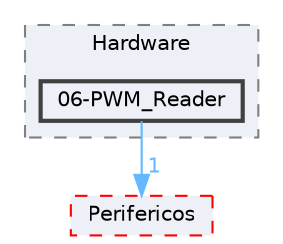 digraph "E:/Agustin/Escritorio/MCUexpresso/KitLPC845-C++/src/Drivers/Hardware/06-PWM_Reader"
{
 // LATEX_PDF_SIZE
  bgcolor="transparent";
  edge [fontname=Helvetica,fontsize=10,labelfontname=Helvetica,labelfontsize=10];
  node [fontname=Helvetica,fontsize=10,shape=box,height=0.2,width=0.4];
  compound=true
  subgraph clusterdir_20b8c9b61d64145e8c95b1ca5e812349 {
    graph [ bgcolor="#edf0f7", pencolor="grey50", label="Hardware", fontname=Helvetica,fontsize=10 style="filled,dashed", URL="dir_20b8c9b61d64145e8c95b1ca5e812349.html",tooltip=""]
  dir_be7e62d60bbe880d703ce58d22e439c2 [label="06-PWM_Reader", fillcolor="#edf0f7", color="grey25", style="filled,bold", URL="dir_be7e62d60bbe880d703ce58d22e439c2.html",tooltip=""];
  }
  dir_fddceb55b13f36ba841fc9095bbfed65 [label="Perifericos", fillcolor="#edf0f7", color="red", style="filled,dashed", URL="dir_fddceb55b13f36ba841fc9095bbfed65.html",tooltip=""];
  dir_be7e62d60bbe880d703ce58d22e439c2->dir_fddceb55b13f36ba841fc9095bbfed65 [headlabel="1", labeldistance=1.5 headhref="dir_000011_000031.html" href="dir_000011_000031.html" color="steelblue1" fontcolor="steelblue1"];
}
